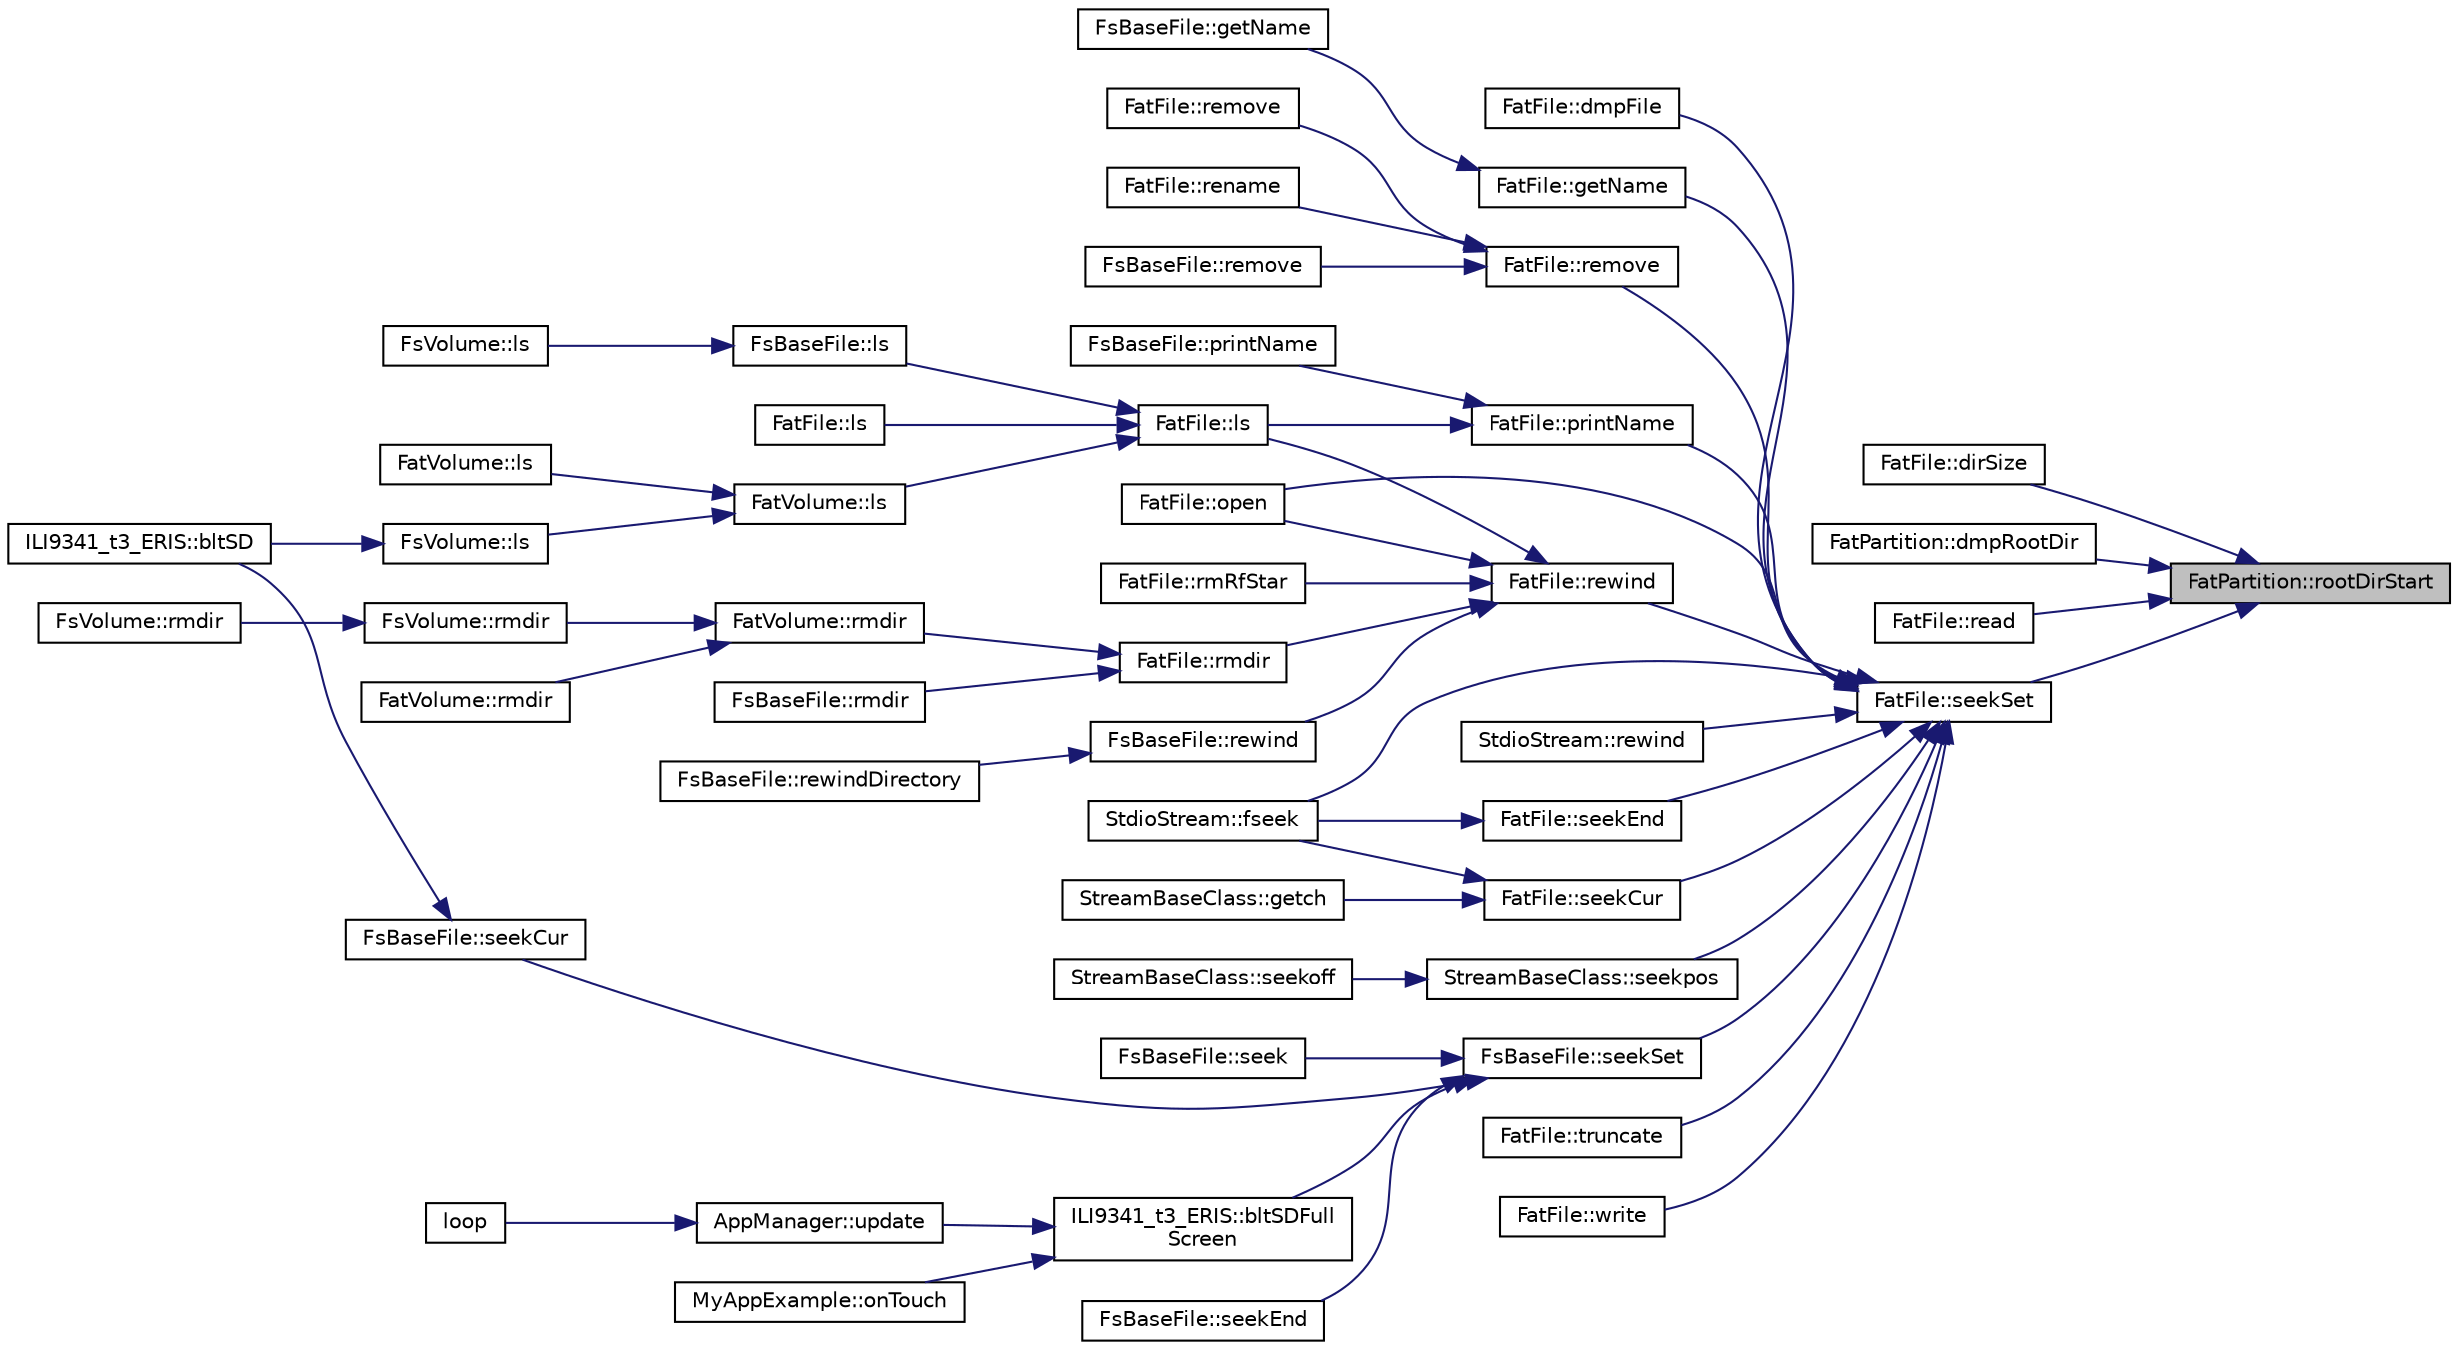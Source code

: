 digraph "FatPartition::rootDirStart"
{
 // LATEX_PDF_SIZE
  edge [fontname="Helvetica",fontsize="10",labelfontname="Helvetica",labelfontsize="10"];
  node [fontname="Helvetica",fontsize="10",shape=record];
  rankdir="RL";
  Node1 [label="FatPartition::rootDirStart",height=0.2,width=0.4,color="black", fillcolor="grey75", style="filled", fontcolor="black",tooltip=" "];
  Node1 -> Node2 [dir="back",color="midnightblue",fontsize="10",style="solid",fontname="Helvetica"];
  Node2 [label="FatFile::dirSize",height=0.2,width=0.4,color="black", fillcolor="white", style="filled",URL="$class_fat_file.html#ae2ed15f05c9ccbce355e7a8d3ce8382d",tooltip=" "];
  Node1 -> Node3 [dir="back",color="midnightblue",fontsize="10",style="solid",fontname="Helvetica"];
  Node3 [label="FatPartition::dmpRootDir",height=0.2,width=0.4,color="black", fillcolor="white", style="filled",URL="$class_fat_partition.html#a0536262e8e9f501d3b86e062251faf94",tooltip=" "];
  Node1 -> Node4 [dir="back",color="midnightblue",fontsize="10",style="solid",fontname="Helvetica"];
  Node4 [label="FatFile::read",height=0.2,width=0.4,color="black", fillcolor="white", style="filled",URL="$class_fat_file.html#aba893af8107a18017482d2311b066187",tooltip=" "];
  Node1 -> Node5 [dir="back",color="midnightblue",fontsize="10",style="solid",fontname="Helvetica"];
  Node5 [label="FatFile::seekSet",height=0.2,width=0.4,color="black", fillcolor="white", style="filled",URL="$class_fat_file.html#ab067190d25733ed7e697d9890f61fd7a",tooltip=" "];
  Node5 -> Node6 [dir="back",color="midnightblue",fontsize="10",style="solid",fontname="Helvetica"];
  Node6 [label="FatFile::dmpFile",height=0.2,width=0.4,color="black", fillcolor="white", style="filled",URL="$class_fat_file.html#a4f01d27954ae49aeb6888ac7302f55d9",tooltip=" "];
  Node5 -> Node7 [dir="back",color="midnightblue",fontsize="10",style="solid",fontname="Helvetica"];
  Node7 [label="StdioStream::fseek",height=0.2,width=0.4,color="black", fillcolor="white", style="filled",URL="$class_stdio_stream.html#a71584fd5c5cda3c31ce6cdbcc56f104d",tooltip=" "];
  Node5 -> Node8 [dir="back",color="midnightblue",fontsize="10",style="solid",fontname="Helvetica"];
  Node8 [label="FatFile::getName",height=0.2,width=0.4,color="black", fillcolor="white", style="filled",URL="$class_fat_file.html#aafa565e286440aab612cdb430fc01da5",tooltip=" "];
  Node8 -> Node9 [dir="back",color="midnightblue",fontsize="10",style="solid",fontname="Helvetica"];
  Node9 [label="FsBaseFile::getName",height=0.2,width=0.4,color="black", fillcolor="white", style="filled",URL="$class_fs_base_file.html#ad2099dbe6bb8f61e1bf933d8e97b2d86",tooltip=" "];
  Node5 -> Node10 [dir="back",color="midnightblue",fontsize="10",style="solid",fontname="Helvetica"];
  Node10 [label="FatFile::open",height=0.2,width=0.4,color="black", fillcolor="white", style="filled",URL="$class_fat_file.html#ab44920bb9cd5414b8e69c9dc4343394a",tooltip=" "];
  Node5 -> Node11 [dir="back",color="midnightblue",fontsize="10",style="solid",fontname="Helvetica"];
  Node11 [label="FatFile::printName",height=0.2,width=0.4,color="black", fillcolor="white", style="filled",URL="$class_fat_file.html#afe18a787fb8640e2d2483370c770f82f",tooltip=" "];
  Node11 -> Node12 [dir="back",color="midnightblue",fontsize="10",style="solid",fontname="Helvetica"];
  Node12 [label="FatFile::ls",height=0.2,width=0.4,color="black", fillcolor="white", style="filled",URL="$class_fat_file.html#a60ab9d16bcc778150a364c26de467de1",tooltip=" "];
  Node12 -> Node13 [dir="back",color="midnightblue",fontsize="10",style="solid",fontname="Helvetica"];
  Node13 [label="FsBaseFile::ls",height=0.2,width=0.4,color="black", fillcolor="white", style="filled",URL="$class_fs_base_file.html#aecbc336b952eebebfdfcf917863183ee",tooltip=" "];
  Node13 -> Node14 [dir="back",color="midnightblue",fontsize="10",style="solid",fontname="Helvetica"];
  Node14 [label="FsVolume::ls",height=0.2,width=0.4,color="black", fillcolor="white", style="filled",URL="$class_fs_volume.html#ab429316ed9e57a52ecfb938aca7dff6c",tooltip=" "];
  Node12 -> Node15 [dir="back",color="midnightblue",fontsize="10",style="solid",fontname="Helvetica"];
  Node15 [label="FatVolume::ls",height=0.2,width=0.4,color="black", fillcolor="white", style="filled",URL="$class_fat_volume.html#ae40964f357cfff4208812344a0e6f26f",tooltip=" "];
  Node15 -> Node16 [dir="back",color="midnightblue",fontsize="10",style="solid",fontname="Helvetica"];
  Node16 [label="FsVolume::ls",height=0.2,width=0.4,color="black", fillcolor="white", style="filled",URL="$class_fs_volume.html#a679105032aa3e5c4585c63f8e7acfc02",tooltip=" "];
  Node16 -> Node17 [dir="back",color="midnightblue",fontsize="10",style="solid",fontname="Helvetica"];
  Node17 [label="ILI9341_t3_ERIS::bltSD",height=0.2,width=0.4,color="black", fillcolor="white", style="filled",URL="$class_i_l_i9341__t3___e_r_i_s.html#a62cbbd94867557ffbe8d9a2c832c8716",tooltip=" "];
  Node15 -> Node18 [dir="back",color="midnightblue",fontsize="10",style="solid",fontname="Helvetica"];
  Node18 [label="FatVolume::ls",height=0.2,width=0.4,color="black", fillcolor="white", style="filled",URL="$class_fat_volume.html#ad455ad05551329865c659cc4676f2d18",tooltip=" "];
  Node12 -> Node19 [dir="back",color="midnightblue",fontsize="10",style="solid",fontname="Helvetica"];
  Node19 [label="FatFile::ls",height=0.2,width=0.4,color="black", fillcolor="white", style="filled",URL="$class_fat_file.html#a6a11f3307da6232b5f2d11812832d93a",tooltip=" "];
  Node11 -> Node20 [dir="back",color="midnightblue",fontsize="10",style="solid",fontname="Helvetica"];
  Node20 [label="FsBaseFile::printName",height=0.2,width=0.4,color="black", fillcolor="white", style="filled",URL="$class_fs_base_file.html#a178a1cbe2bce19758a55bd00fa262732",tooltip=" "];
  Node5 -> Node21 [dir="back",color="midnightblue",fontsize="10",style="solid",fontname="Helvetica"];
  Node21 [label="FatFile::remove",height=0.2,width=0.4,color="black", fillcolor="white", style="filled",URL="$class_fat_file.html#ac837a537fbcca14c7aa390c5fc9f4e7c",tooltip=" "];
  Node21 -> Node22 [dir="back",color="midnightblue",fontsize="10",style="solid",fontname="Helvetica"];
  Node22 [label="FsBaseFile::remove",height=0.2,width=0.4,color="black", fillcolor="white", style="filled",URL="$class_fs_base_file.html#a8d21f9df86e846e34c3bb11cf7db21bc",tooltip=" "];
  Node21 -> Node23 [dir="back",color="midnightblue",fontsize="10",style="solid",fontname="Helvetica"];
  Node23 [label="FatFile::remove",height=0.2,width=0.4,color="black", fillcolor="white", style="filled",URL="$class_fat_file.html#a75d3276f0b02b03e863afafe5731fedb",tooltip=" "];
  Node21 -> Node24 [dir="back",color="midnightblue",fontsize="10",style="solid",fontname="Helvetica"];
  Node24 [label="FatFile::rename",height=0.2,width=0.4,color="black", fillcolor="white", style="filled",URL="$class_fat_file.html#a4b42f2454ff462555c07ea094a92a1e0",tooltip=" "];
  Node5 -> Node25 [dir="back",color="midnightblue",fontsize="10",style="solid",fontname="Helvetica"];
  Node25 [label="FatFile::rewind",height=0.2,width=0.4,color="black", fillcolor="white", style="filled",URL="$class_fat_file.html#a5aac6e0b3cb08fc8b8668e916a8b0ca5",tooltip=" "];
  Node25 -> Node12 [dir="back",color="midnightblue",fontsize="10",style="solid",fontname="Helvetica"];
  Node25 -> Node10 [dir="back",color="midnightblue",fontsize="10",style="solid",fontname="Helvetica"];
  Node25 -> Node26 [dir="back",color="midnightblue",fontsize="10",style="solid",fontname="Helvetica"];
  Node26 [label="FsBaseFile::rewind",height=0.2,width=0.4,color="black", fillcolor="white", style="filled",URL="$class_fs_base_file.html#a22f8ef845d610493ebe314e19ddda561",tooltip=" "];
  Node26 -> Node27 [dir="back",color="midnightblue",fontsize="10",style="solid",fontname="Helvetica"];
  Node27 [label="FsBaseFile::rewindDirectory",height=0.2,width=0.4,color="black", fillcolor="white", style="filled",URL="$class_fs_base_file.html#a56bfeb031562a6fb30e057670e6b326d",tooltip=" "];
  Node25 -> Node28 [dir="back",color="midnightblue",fontsize="10",style="solid",fontname="Helvetica"];
  Node28 [label="FatFile::rmdir",height=0.2,width=0.4,color="black", fillcolor="white", style="filled",URL="$class_fat_file.html#a9515bac181d33e7f0125e88fa2ccd283",tooltip=" "];
  Node28 -> Node29 [dir="back",color="midnightblue",fontsize="10",style="solid",fontname="Helvetica"];
  Node29 [label="FsBaseFile::rmdir",height=0.2,width=0.4,color="black", fillcolor="white", style="filled",URL="$class_fs_base_file.html#ac47870fd89b0849cda33f2780918a286",tooltip=" "];
  Node28 -> Node30 [dir="back",color="midnightblue",fontsize="10",style="solid",fontname="Helvetica"];
  Node30 [label="FatVolume::rmdir",height=0.2,width=0.4,color="black", fillcolor="white", style="filled",URL="$class_fat_volume.html#af1181990bcece7dbb7d19293dd4fe11a",tooltip=" "];
  Node30 -> Node31 [dir="back",color="midnightblue",fontsize="10",style="solid",fontname="Helvetica"];
  Node31 [label="FsVolume::rmdir",height=0.2,width=0.4,color="black", fillcolor="white", style="filled",URL="$class_fs_volume.html#ad2457b491bf85495140fd4a8ca743513",tooltip=" "];
  Node31 -> Node32 [dir="back",color="midnightblue",fontsize="10",style="solid",fontname="Helvetica"];
  Node32 [label="FsVolume::rmdir",height=0.2,width=0.4,color="black", fillcolor="white", style="filled",URL="$class_fs_volume.html#a32cdbc9c2d29ed95b2a7ff8d117dadc8",tooltip=" "];
  Node30 -> Node33 [dir="back",color="midnightblue",fontsize="10",style="solid",fontname="Helvetica"];
  Node33 [label="FatVolume::rmdir",height=0.2,width=0.4,color="black", fillcolor="white", style="filled",URL="$class_fat_volume.html#a105f437fb649b57ed3823f8ff1a2f37e",tooltip=" "];
  Node25 -> Node34 [dir="back",color="midnightblue",fontsize="10",style="solid",fontname="Helvetica"];
  Node34 [label="FatFile::rmRfStar",height=0.2,width=0.4,color="black", fillcolor="white", style="filled",URL="$class_fat_file.html#ac780a80526f86d3def701ecdc99d8bfe",tooltip=" "];
  Node5 -> Node35 [dir="back",color="midnightblue",fontsize="10",style="solid",fontname="Helvetica"];
  Node35 [label="StdioStream::rewind",height=0.2,width=0.4,color="black", fillcolor="white", style="filled",URL="$class_stdio_stream.html#ad985866675193d2ee1dde9e27b0d08da",tooltip=" "];
  Node5 -> Node36 [dir="back",color="midnightblue",fontsize="10",style="solid",fontname="Helvetica"];
  Node36 [label="FatFile::seekCur",height=0.2,width=0.4,color="black", fillcolor="white", style="filled",URL="$class_fat_file.html#a5812037ea30777cc350698ad26f2c73f",tooltip=" "];
  Node36 -> Node7 [dir="back",color="midnightblue",fontsize="10",style="solid",fontname="Helvetica"];
  Node36 -> Node37 [dir="back",color="midnightblue",fontsize="10",style="solid",fontname="Helvetica"];
  Node37 [label="StreamBaseClass::getch",height=0.2,width=0.4,color="black", fillcolor="white", style="filled",URL="$class_stream_base_class.html#a6b797b9a578157d2caa52fc89c25e020",tooltip=" "];
  Node5 -> Node38 [dir="back",color="midnightblue",fontsize="10",style="solid",fontname="Helvetica"];
  Node38 [label="FatFile::seekEnd",height=0.2,width=0.4,color="black", fillcolor="white", style="filled",URL="$class_fat_file.html#a84f677f4e75ef6fa2eb632f4cdf6b486",tooltip=" "];
  Node38 -> Node7 [dir="back",color="midnightblue",fontsize="10",style="solid",fontname="Helvetica"];
  Node5 -> Node39 [dir="back",color="midnightblue",fontsize="10",style="solid",fontname="Helvetica"];
  Node39 [label="StreamBaseClass::seekpos",height=0.2,width=0.4,color="black", fillcolor="white", style="filled",URL="$class_stream_base_class.html#a86d7f74859715feb998f8f477a60c619",tooltip=" "];
  Node39 -> Node40 [dir="back",color="midnightblue",fontsize="10",style="solid",fontname="Helvetica"];
  Node40 [label="StreamBaseClass::seekoff",height=0.2,width=0.4,color="black", fillcolor="white", style="filled",URL="$class_stream_base_class.html#a6711d63f2b5d21ef997a3cd4ac17d019",tooltip=" "];
  Node5 -> Node41 [dir="back",color="midnightblue",fontsize="10",style="solid",fontname="Helvetica"];
  Node41 [label="FsBaseFile::seekSet",height=0.2,width=0.4,color="black", fillcolor="white", style="filled",URL="$class_fs_base_file.html#a460f7598c903b8a4b4fe868dacccb6dd",tooltip=" "];
  Node41 -> Node42 [dir="back",color="midnightblue",fontsize="10",style="solid",fontname="Helvetica"];
  Node42 [label="ILI9341_t3_ERIS::bltSDFull\lScreen",height=0.2,width=0.4,color="black", fillcolor="white", style="filled",URL="$class_i_l_i9341__t3___e_r_i_s.html#a6efb6ee1407d55e237e86b7557d89b75",tooltip=" "];
  Node42 -> Node43 [dir="back",color="midnightblue",fontsize="10",style="solid",fontname="Helvetica"];
  Node43 [label="MyAppExample::onTouch",height=0.2,width=0.4,color="black", fillcolor="white", style="filled",URL="$class_my_app_example.html#a9113a6d8c69d8dacf810449d732d6c5e",tooltip=" "];
  Node42 -> Node44 [dir="back",color="midnightblue",fontsize="10",style="solid",fontname="Helvetica"];
  Node44 [label="AppManager::update",height=0.2,width=0.4,color="black", fillcolor="white", style="filled",URL="$class_app_manager.html#ab4352bf5559866e77c333e74af7c2210",tooltip=" "];
  Node44 -> Node45 [dir="back",color="midnightblue",fontsize="10",style="solid",fontname="Helvetica"];
  Node45 [label="loop",height=0.2,width=0.4,color="black", fillcolor="white", style="filled",URL="$main_8cpp.html#a0b33edabd7f1c4e4a0bf32c67269be2f",tooltip=" "];
  Node41 -> Node46 [dir="back",color="midnightblue",fontsize="10",style="solid",fontname="Helvetica"];
  Node46 [label="FsBaseFile::seek",height=0.2,width=0.4,color="black", fillcolor="white", style="filled",URL="$class_fs_base_file.html#ae86486f4e20f4924797124f9c6042bfd",tooltip=" "];
  Node41 -> Node47 [dir="back",color="midnightblue",fontsize="10",style="solid",fontname="Helvetica"];
  Node47 [label="FsBaseFile::seekCur",height=0.2,width=0.4,color="black", fillcolor="white", style="filled",URL="$class_fs_base_file.html#a5fa242a4598eab5caa6efd4bdf62f5c0",tooltip=" "];
  Node47 -> Node17 [dir="back",color="midnightblue",fontsize="10",style="solid",fontname="Helvetica"];
  Node41 -> Node48 [dir="back",color="midnightblue",fontsize="10",style="solid",fontname="Helvetica"];
  Node48 [label="FsBaseFile::seekEnd",height=0.2,width=0.4,color="black", fillcolor="white", style="filled",URL="$class_fs_base_file.html#ade9f9a9ac4d3e0a392a6cc45c9551767",tooltip=" "];
  Node5 -> Node49 [dir="back",color="midnightblue",fontsize="10",style="solid",fontname="Helvetica"];
  Node49 [label="FatFile::truncate",height=0.2,width=0.4,color="black", fillcolor="white", style="filled",URL="$class_fat_file.html#aa6e663098a578635d37d92e82d18d616",tooltip=" "];
  Node5 -> Node50 [dir="back",color="midnightblue",fontsize="10",style="solid",fontname="Helvetica"];
  Node50 [label="FatFile::write",height=0.2,width=0.4,color="black", fillcolor="white", style="filled",URL="$class_fat_file.html#a5d84d871ac904a22aa48308713d14682",tooltip=" "];
}
